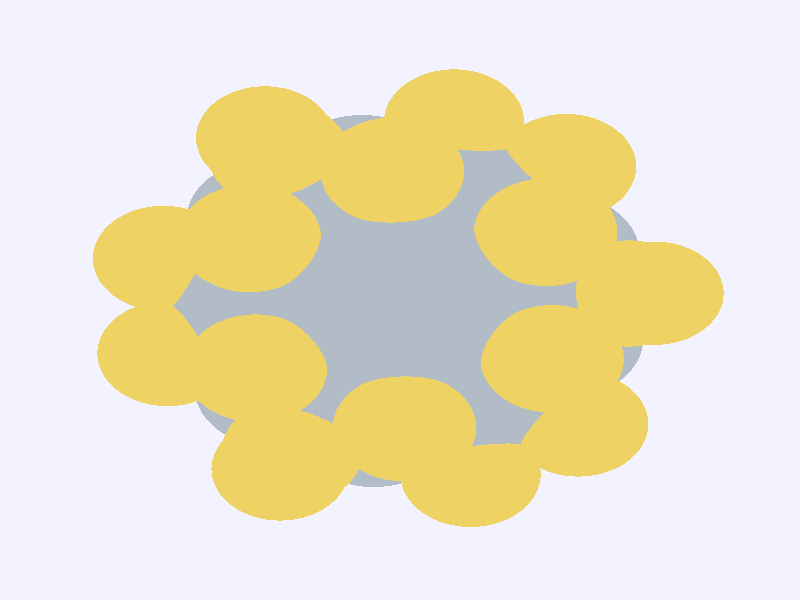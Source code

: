 #include "colors.inc"
#include "shapes.inc"
#include "textures.inc"
#declare Smooth = finish {specular 0.3 roughness 0.07}
#declare BondWidth = 0.1;

//declare atom colour for bonds and the atom itself
#declare CColour = rgb < 0.4392, 0.5020, 0.5647 >;

//declare the atom itself
#declare C =
  sphere {
    <0.0, 0.0, 0.0>, 1.65
    texture {
      pigment {colour CColour}
       finish  {Smooth}
    }
  }

//declare atom colour for bonds and the atom itself
#declare FColour = rgb < 0.8549, 0.6471, 0.1255 >;

//declare the atom itself
#declare F =
  sphere {
    <0.0, 0.0, 0.0>, 1.4
    texture {
      pigment {colour FColour}
       finish  {Smooth}
    }
  }

camera {
  direction < 0, 0, 5>
  up        < 0, 1, 0>
  right     < 1, 0, 0>
  location  < 0, 0, 81.3701296 >
  look_at   < 0, 0,-71.3701296 >
}

light_source {
   < -35.6850648, 35.6850648, 71.3701296>
   colour White
}
light_source {
   < 35.6850648, 35.6850648, 71.3701296>
   colour White
}

background { colour rgb < 0.9000, 0.9000, 1.0000 > }

/* lump the whole cluster into a union that is closed at the end
of the file */
union {

// declaring atom positions:
#declare A1  = < -1.212101, -0.631199,  2.138824 >;
#declare A2  = < -0.044336, -1.358957,  2.132642 >;
#declare A3  = < -2.547349, -1.173361,  1.989054 >;
#declare A4  = < -2.508318, -2.481232,  1.113108 >;
#declare A5  = < -3.357711,  0.124325,  1.520577 >;
#declare A6  = < -3.800399,  0.134169,  0.007314 >;
#declare A7  = < -2.455828,  1.364558,  1.975987 >;
#declare A8  = < -2.326500,  2.660907,  1.090375 >;
#declare A9  = < -1.162427,  0.730485,  2.127857 >;
#declare A10  = <  0.052514,  1.375057,  2.118419 >;
#declare A11  = <  0.054965, -2.797638,  1.991468 >;
#declare A12  = < -1.134498, -3.338862,  1.115260 >;
#declare A13  = <  1.157593, -0.719688,  2.123972 >;
#declare A14  = <  1.205493,  0.653875,  2.118080 >;
#declare A15  = <  1.578273, -2.960212,  1.528375 >;
#declare A16  = <  1.785421, -3.358345,  0.016325 >;
#declare A17  = <  2.295386, -1.605144,  1.982225 >;
#declare A18  = <  3.408021, -0.924831,  1.100016 >;
#declare A19  = < -2.718766, -2.189300, -0.330539 >;
#declare A20  = < -3.351150, -1.038070, -0.830060 >;
#declare A21  = < -0.776008, -3.404603, -0.326990 >;
#declare A22  = <  0.537740, -3.470918, -0.824223 >;
#declare A23  = < -1.777171, -2.847090, -1.106891 >;
#declare A24  = < -1.530226, -2.454561, -2.431202 >;
#declare A25  = < -3.270891,  1.264821, -0.840213 >;
#declare A26  = < -2.558558,  2.373125, -0.350751 >;
#declare A27  = < -3.026898, -0.593700, -2.115675 >;
#declare A28  = < -2.152794, -1.330320, -2.942939 >;
#declare A29  = < -2.978518,  0.787194, -2.121416 >;
#declare A30  = < -2.054754,  1.453091, -2.955323 >;
#declare A31  = < -0.896171,  3.419778,  1.085558 >;
#declare A32  = <  0.251840,  2.802713,  1.965550 >;
#declare A33  = < -1.573686,  2.956178, -1.131555 >;
#declare A34  = < -1.355194,  2.535775, -2.452921 >;
#declare A35  = < -0.535057,  3.448809, -0.357108 >;
#declare A36  = <  0.779164,  3.417642, -0.853683 >;
#declare A37  = <  1.782398,  2.854904,  1.502608 >;
#declare A38  = <  2.017048,  3.225152, -0.011890 >;
#declare A39  = <  2.404033,  1.457080,  1.969044 >;
#declare A40  = <  3.464289,  0.693331,  1.092621 >;
#declare A41  = <  0.798766, -2.985595, -2.109176 >;
#declare A42  = < -0.244821, -2.523696, -2.939821 >;
#declare A43  = <  2.572645, -2.388625, -0.830041 >;
#declare A44  = <  3.255978, -1.262449, -0.341318 >;
#declare A45  = <  2.017798, -2.337305, -2.113473 >;
#declare A46  = <  2.214847, -1.216247, -2.948766 >;
#declare A47  = < -1.241154, -0.678774, -3.776658 >;
#declare A48  = < -1.191497,  0.732324, -3.782697 >;
#declare A49  = < -0.056122, -1.420521, -3.774404 >;
#declare A50  = <  1.191179, -0.757303, -3.778733 >;
#declare A51  = < -0.067713,  2.509063, -2.961587 >;
#declare A52  = <  1.005121,  2.904277, -2.135738 >;
#declare A53  = <  0.042875,  1.388207, -3.787187 >;
#declare A54  = <  1.238993,  0.639600, -3.785099 >;
#declare A55  = <  2.734133,  2.195423, -0.851155 >;
#declare A56  = <  3.336320,  1.027756, -0.351699 >;
#declare A57  = <  2.177057,  2.171987, -2.133793 >;
#declare A58  = <  2.293514,  1.032317, -2.958625 >;
#declare A59  = <  3.350810, -0.122281, -1.124068 >;
#declare A60  = <  2.880664, -0.111733, -2.445415 >;
#declare A61  = < -2.966877, -1.531048,  3.262902 >;
#declare A62  = < -2.844076,  1.761066,  3.248610 >;
#declare A63  = <  0.148051,  3.347566,  3.237895 >;
#declare A64  = < -0.086846, -3.323316,  3.267531 >;
#declare A65  = <  2.816617, -1.776036,  3.257321 >;
#declare A66  = < -4.523782,  0.170726,  2.276653 >;
#declare A67  = < -3.313886,  3.550542,  1.484791 >;
#declare A68  = < -1.077562,  4.737534,  1.477535 >;
#declare A69  = <  2.402270,  3.846810,  2.254660 >;
#declare A70  = <  2.935459,  1.602687,  3.242671 >;
#declare A71  = <  4.728297,  1.107006,  1.488084 >;
#declare A72  = <  4.638621, -1.423225,  1.499569 >;
#declare A73  = <  2.127287, -3.986152,  2.288957 >;
#declare A74  = < -1.408109, -4.637488,  1.517507 >;
#declare A75  = < -3.556203, -3.297007,  1.512727 >;
#declare A76  = < -5.184221,  0.182078, -0.067248 >;
#declare A77  = <  2.435535, -4.582106, -0.051472 >;
#declare A78  = <  2.751170,  4.398999, -0.091110 >;

// place the atoms:
  object {
    C
    translate A1
  }
  object {
    C
    translate A2
  }
  object {
    C
    translate A3
  }
  object {
    C
    translate A4
  }
  object {
    C
    translate A5
  }
  object {
    C
    translate A6
  }
  object {
    C
    translate A7
  }
  object {
    C
    translate A8
  }
  object {
    C
    translate A9
  }
  object {
    C
    translate A10
  }
  object {
    C
    translate A11
  }
  object {
    C
    translate A12
  }
  object {
    C
    translate A13
  }
  object {
    C
    translate A14
  }
  object {
    C
    translate A15
  }
  object {
    C
    translate A16
  }
  object {
    C
    translate A17
  }
  object {
    C
    translate A18
  }
  object {
    C
    translate A19
  }
  object {
    C
    translate A20
  }
  object {
    C
    translate A21
  }
  object {
    C
    translate A22
  }
  object {
    C
    translate A23
  }
  object {
    C
    translate A24
  }
  object {
    C
    translate A25
  }
  object {
    C
    translate A26
  }
  object {
    C
    translate A27
  }
  object {
    C
    translate A28
  }
  object {
    C
    translate A29
  }
  object {
    C
    translate A30
  }
  object {
    C
    translate A31
  }
  object {
    C
    translate A32
  }
  object {
    C
    translate A33
  }
  object {
    C
    translate A34
  }
  object {
    C
    translate A35
  }
  object {
    C
    translate A36
  }
  object {
    C
    translate A37
  }
  object {
    C
    translate A38
  }
  object {
    C
    translate A39
  }
  object {
    C
    translate A40
  }
  object {
    C
    translate A41
  }
  object {
    C
    translate A42
  }
  object {
    C
    translate A43
  }
  object {
    C
    translate A44
  }
  object {
    C
    translate A45
  }
  object {
    C
    translate A46
  }
  object {
    C
    translate A47
  }
  object {
    C
    translate A48
  }
  object {
    C
    translate A49
  }
  object {
    C
    translate A50
  }
  object {
    C
    translate A51
  }
  object {
    C
    translate A52
  }
  object {
    C
    translate A53
  }
  object {
    C
    translate A54
  }
  object {
    C
    translate A55
  }
  object {
    C
    translate A56
  }
  object {
    C
    translate A57
  }
  object {
    C
    translate A58
  }
  object {
    C
    translate A59
  }
  object {
    C
    translate A60
  }
  object {
    F
    translate A61
  }
  object {
    F
    translate A62
  }
  object {
    F
    translate A63
  }
  object {
    F
    translate A64
  }
  object {
    F
    translate A65
  }
  object {
    F
    translate A66
  }
  object {
    F
    translate A67
  }
  object {
    F
    translate A68
  }
  object {
    F
    translate A69
  }
  object {
    F
    translate A70
  }
  object {
    F
    translate A71
  }
  object {
    F
    translate A72
  }
  object {
    F
    translate A73
  }
  object {
    F
    translate A74
  }
  object {
    F
    translate A75
  }
  object {
    F
    translate A76
  }
  object {
    F
    translate A77
  }
  object {
    F
    translate A78
  }

//declare the bonding as symbolic conections:

// Bond from atom 1 to 2
  cylinder {
    A1,
    A2,
    BondWidth
  pigment {colour CColour}
  finish  {Smooth}
}

// Bond from atom 1 to 3
  cylinder {
    A1,
    A3,
    BondWidth
  pigment {colour CColour}
  finish  {Smooth}
}

// Bond from atom 1 to 9
  cylinder {
    A1,
    A9,
    BondWidth
  pigment {colour CColour}
  finish  {Smooth}
}

// Bond from atom 2 to 11
  cylinder {
    A2,
    A11,
    BondWidth
  pigment {colour CColour}
  finish  {Smooth}
}

// Bond from atom 2 to 13
  cylinder {
    A2,
    A13,
    BondWidth
  pigment {colour CColour}
  finish  {Smooth}
}

// Bond from atom 3 to 4
  cylinder {
    A3,
    A4,
    BondWidth
  pigment {colour CColour}
  finish  {Smooth}
}

// Bond from atom 3 to 5
  cylinder {
    A3,
    A5,
    BondWidth
  pigment {colour CColour}
  finish  {Smooth}
}

// Bond from atom 3 to 61
  cylinder {
    A3,
    ((A3+A61)/2),
    BondWidth
  pigment {colour CColour}
  finish  {Smooth}
}
  cylinder {
    A61,
    ((A3+A61)/2),
    BondWidth
  pigment {colour FColour}
  finish  {Smooth}
}

// Bond from atom 4 to 12
  cylinder {
    A4,
    A12,
    BondWidth
  pigment {colour CColour}
  finish  {Smooth}
}

// Bond from atom 4 to 19
  cylinder {
    A4,
    A19,
    BondWidth
  pigment {colour CColour}
  finish  {Smooth}
}

// Bond from atom 4 to 75
  cylinder {
    A4,
    ((A4+A75)/2),
    BondWidth
  pigment {colour CColour}
  finish  {Smooth}
}
  cylinder {
    A75,
    ((A4+A75)/2),
    BondWidth
  pigment {colour FColour}
  finish  {Smooth}
}

// Bond from atom 5 to 6
  cylinder {
    A5,
    A6,
    BondWidth
  pigment {colour CColour}
  finish  {Smooth}
}

// Bond from atom 5 to 7
  cylinder {
    A5,
    A7,
    BondWidth
  pigment {colour CColour}
  finish  {Smooth}
}

// Bond from atom 5 to 66
  cylinder {
    A5,
    ((A5+A66)/2),
    BondWidth
  pigment {colour CColour}
  finish  {Smooth}
}
  cylinder {
    A66,
    ((A5+A66)/2),
    BondWidth
  pigment {colour FColour}
  finish  {Smooth}
}

// Bond from atom 6 to 20
  cylinder {
    A6,
    A20,
    BondWidth
  pigment {colour CColour}
  finish  {Smooth}
}

// Bond from atom 6 to 25
  cylinder {
    A6,
    A25,
    BondWidth
  pigment {colour CColour}
  finish  {Smooth}
}

// Bond from atom 6 to 76
  cylinder {
    A6,
    ((A6+A76)/2),
    BondWidth
  pigment {colour CColour}
  finish  {Smooth}
}
  cylinder {
    A76,
    ((A6+A76)/2),
    BondWidth
  pigment {colour FColour}
  finish  {Smooth}
}

// Bond from atom 7 to 8
  cylinder {
    A7,
    A8,
    BondWidth
  pigment {colour CColour}
  finish  {Smooth}
}

// Bond from atom 7 to 9
  cylinder {
    A7,
    A9,
    BondWidth
  pigment {colour CColour}
  finish  {Smooth}
}

// Bond from atom 7 to 62
  cylinder {
    A7,
    ((A7+A62)/2),
    BondWidth
  pigment {colour CColour}
  finish  {Smooth}
}
  cylinder {
    A62,
    ((A7+A62)/2),
    BondWidth
  pigment {colour FColour}
  finish  {Smooth}
}

// Bond from atom 8 to 26
  cylinder {
    A8,
    A26,
    BondWidth
  pigment {colour CColour}
  finish  {Smooth}
}

// Bond from atom 8 to 31
  cylinder {
    A8,
    A31,
    BondWidth
  pigment {colour CColour}
  finish  {Smooth}
}

// Bond from atom 8 to 67
  cylinder {
    A8,
    ((A8+A67)/2),
    BondWidth
  pigment {colour CColour}
  finish  {Smooth}
}
  cylinder {
    A67,
    ((A8+A67)/2),
    BondWidth
  pigment {colour FColour}
  finish  {Smooth}
}

// Bond from atom 9 to 10
  cylinder {
    A9,
    A10,
    BondWidth
  pigment {colour CColour}
  finish  {Smooth}
}

// Bond from atom 10 to 14
  cylinder {
    A10,
    A14,
    BondWidth
  pigment {colour CColour}
  finish  {Smooth}
}

// Bond from atom 10 to 32
  cylinder {
    A10,
    A32,
    BondWidth
  pigment {colour CColour}
  finish  {Smooth}
}

// Bond from atom 11 to 12
  cylinder {
    A11,
    A12,
    BondWidth
  pigment {colour CColour}
  finish  {Smooth}
}

// Bond from atom 11 to 15
  cylinder {
    A11,
    A15,
    BondWidth
  pigment {colour CColour}
  finish  {Smooth}
}

// Bond from atom 11 to 64
  cylinder {
    A11,
    ((A11+A64)/2),
    BondWidth
  pigment {colour CColour}
  finish  {Smooth}
}
  cylinder {
    A64,
    ((A11+A64)/2),
    BondWidth
  pigment {colour FColour}
  finish  {Smooth}
}

// Bond from atom 12 to 21
  cylinder {
    A12,
    A21,
    BondWidth
  pigment {colour CColour}
  finish  {Smooth}
}

// Bond from atom 12 to 74
  cylinder {
    A12,
    ((A12+A74)/2),
    BondWidth
  pigment {colour CColour}
  finish  {Smooth}
}
  cylinder {
    A74,
    ((A12+A74)/2),
    BondWidth
  pigment {colour FColour}
  finish  {Smooth}
}

// Bond from atom 13 to 14
  cylinder {
    A13,
    A14,
    BondWidth
  pigment {colour CColour}
  finish  {Smooth}
}

// Bond from atom 13 to 17
  cylinder {
    A13,
    A17,
    BondWidth
  pigment {colour CColour}
  finish  {Smooth}
}

// Bond from atom 14 to 39
  cylinder {
    A14,
    A39,
    BondWidth
  pigment {colour CColour}
  finish  {Smooth}
}

// Bond from atom 15 to 16
  cylinder {
    A15,
    A16,
    BondWidth
  pigment {colour CColour}
  finish  {Smooth}
}

// Bond from atom 15 to 17
  cylinder {
    A15,
    A17,
    BondWidth
  pigment {colour CColour}
  finish  {Smooth}
}

// Bond from atom 15 to 73
  cylinder {
    A15,
    ((A15+A73)/2),
    BondWidth
  pigment {colour CColour}
  finish  {Smooth}
}
  cylinder {
    A73,
    ((A15+A73)/2),
    BondWidth
  pigment {colour FColour}
  finish  {Smooth}
}

// Bond from atom 16 to 22
  cylinder {
    A16,
    A22,
    BondWidth
  pigment {colour CColour}
  finish  {Smooth}
}

// Bond from atom 16 to 43
  cylinder {
    A16,
    A43,
    BondWidth
  pigment {colour CColour}
  finish  {Smooth}
}

// Bond from atom 16 to 77
  cylinder {
    A16,
    ((A16+A77)/2),
    BondWidth
  pigment {colour CColour}
  finish  {Smooth}
}
  cylinder {
    A77,
    ((A16+A77)/2),
    BondWidth
  pigment {colour FColour}
  finish  {Smooth}
}

// Bond from atom 17 to 18
  cylinder {
    A17,
    A18,
    BondWidth
  pigment {colour CColour}
  finish  {Smooth}
}

// Bond from atom 17 to 65
  cylinder {
    A17,
    ((A17+A65)/2),
    BondWidth
  pigment {colour CColour}
  finish  {Smooth}
}
  cylinder {
    A65,
    ((A17+A65)/2),
    BondWidth
  pigment {colour FColour}
  finish  {Smooth}
}

// Bond from atom 18 to 40
  cylinder {
    A18,
    A40,
    BondWidth
  pigment {colour CColour}
  finish  {Smooth}
}

// Bond from atom 18 to 44
  cylinder {
    A18,
    A44,
    BondWidth
  pigment {colour CColour}
  finish  {Smooth}
}

// Bond from atom 18 to 72
  cylinder {
    A18,
    ((A18+A72)/2),
    BondWidth
  pigment {colour CColour}
  finish  {Smooth}
}
  cylinder {
    A72,
    ((A18+A72)/2),
    BondWidth
  pigment {colour FColour}
  finish  {Smooth}
}

// Bond from atom 19 to 20
  cylinder {
    A19,
    A20,
    BondWidth
  pigment {colour CColour}
  finish  {Smooth}
}

// Bond from atom 19 to 23
  cylinder {
    A19,
    A23,
    BondWidth
  pigment {colour CColour}
  finish  {Smooth}
}

// Bond from atom 20 to 27
  cylinder {
    A20,
    A27,
    BondWidth
  pigment {colour CColour}
  finish  {Smooth}
}

// Bond from atom 21 to 22
  cylinder {
    A21,
    A22,
    BondWidth
  pigment {colour CColour}
  finish  {Smooth}
}

// Bond from atom 21 to 23
  cylinder {
    A21,
    A23,
    BondWidth
  pigment {colour CColour}
  finish  {Smooth}
}

// Bond from atom 22 to 41
  cylinder {
    A22,
    A41,
    BondWidth
  pigment {colour CColour}
  finish  {Smooth}
}

// Bond from atom 23 to 24
  cylinder {
    A23,
    A24,
    BondWidth
  pigment {colour CColour}
  finish  {Smooth}
}

// Bond from atom 24 to 28
  cylinder {
    A24,
    A28,
    BondWidth
  pigment {colour CColour}
  finish  {Smooth}
}

// Bond from atom 24 to 42
  cylinder {
    A24,
    A42,
    BondWidth
  pigment {colour CColour}
  finish  {Smooth}
}

// Bond from atom 25 to 26
  cylinder {
    A25,
    A26,
    BondWidth
  pigment {colour CColour}
  finish  {Smooth}
}

// Bond from atom 25 to 29
  cylinder {
    A25,
    A29,
    BondWidth
  pigment {colour CColour}
  finish  {Smooth}
}

// Bond from atom 26 to 33
  cylinder {
    A26,
    A33,
    BondWidth
  pigment {colour CColour}
  finish  {Smooth}
}

// Bond from atom 27 to 28
  cylinder {
    A27,
    A28,
    BondWidth
  pigment {colour CColour}
  finish  {Smooth}
}

// Bond from atom 27 to 29
  cylinder {
    A27,
    A29,
    BondWidth
  pigment {colour CColour}
  finish  {Smooth}
}

// Bond from atom 28 to 47
  cylinder {
    A28,
    A47,
    BondWidth
  pigment {colour CColour}
  finish  {Smooth}
}

// Bond from atom 29 to 30
  cylinder {
    A29,
    A30,
    BondWidth
  pigment {colour CColour}
  finish  {Smooth}
}

// Bond from atom 30 to 34
  cylinder {
    A30,
    A34,
    BondWidth
  pigment {colour CColour}
  finish  {Smooth}
}

// Bond from atom 30 to 48
  cylinder {
    A30,
    A48,
    BondWidth
  pigment {colour CColour}
  finish  {Smooth}
}

// Bond from atom 31 to 32
  cylinder {
    A31,
    A32,
    BondWidth
  pigment {colour CColour}
  finish  {Smooth}
}

// Bond from atom 31 to 35
  cylinder {
    A31,
    A35,
    BondWidth
  pigment {colour CColour}
  finish  {Smooth}
}

// Bond from atom 31 to 68
  cylinder {
    A31,
    ((A31+A68)/2),
    BondWidth
  pigment {colour CColour}
  finish  {Smooth}
}
  cylinder {
    A68,
    ((A31+A68)/2),
    BondWidth
  pigment {colour FColour}
  finish  {Smooth}
}

// Bond from atom 32 to 37
  cylinder {
    A32,
    A37,
    BondWidth
  pigment {colour CColour}
  finish  {Smooth}
}

// Bond from atom 32 to 63
  cylinder {
    A32,
    ((A32+A63)/2),
    BondWidth
  pigment {colour CColour}
  finish  {Smooth}
}
  cylinder {
    A63,
    ((A32+A63)/2),
    BondWidth
  pigment {colour FColour}
  finish  {Smooth}
}

// Bond from atom 33 to 34
  cylinder {
    A33,
    A34,
    BondWidth
  pigment {colour CColour}
  finish  {Smooth}
}

// Bond from atom 33 to 35
  cylinder {
    A33,
    A35,
    BondWidth
  pigment {colour CColour}
  finish  {Smooth}
}

// Bond from atom 34 to 51
  cylinder {
    A34,
    A51,
    BondWidth
  pigment {colour CColour}
  finish  {Smooth}
}

// Bond from atom 35 to 36
  cylinder {
    A35,
    A36,
    BondWidth
  pigment {colour CColour}
  finish  {Smooth}
}

// Bond from atom 36 to 38
  cylinder {
    A36,
    A38,
    BondWidth
  pigment {colour CColour}
  finish  {Smooth}
}

// Bond from atom 36 to 52
  cylinder {
    A36,
    A52,
    BondWidth
  pigment {colour CColour}
  finish  {Smooth}
}

// Bond from atom 37 to 38
  cylinder {
    A37,
    A38,
    BondWidth
  pigment {colour CColour}
  finish  {Smooth}
}

// Bond from atom 37 to 39
  cylinder {
    A37,
    A39,
    BondWidth
  pigment {colour CColour}
  finish  {Smooth}
}

// Bond from atom 37 to 69
  cylinder {
    A37,
    ((A37+A69)/2),
    BondWidth
  pigment {colour CColour}
  finish  {Smooth}
}
  cylinder {
    A69,
    ((A37+A69)/2),
    BondWidth
  pigment {colour FColour}
  finish  {Smooth}
}

// Bond from atom 38 to 55
  cylinder {
    A38,
    A55,
    BondWidth
  pigment {colour CColour}
  finish  {Smooth}
}

// Bond from atom 38 to 78
  cylinder {
    A38,
    ((A38+A78)/2),
    BondWidth
  pigment {colour CColour}
  finish  {Smooth}
}
  cylinder {
    A78,
    ((A38+A78)/2),
    BondWidth
  pigment {colour FColour}
  finish  {Smooth}
}

// Bond from atom 39 to 40
  cylinder {
    A39,
    A40,
    BondWidth
  pigment {colour CColour}
  finish  {Smooth}
}

// Bond from atom 39 to 70
  cylinder {
    A39,
    ((A39+A70)/2),
    BondWidth
  pigment {colour CColour}
  finish  {Smooth}
}
  cylinder {
    A70,
    ((A39+A70)/2),
    BondWidth
  pigment {colour FColour}
  finish  {Smooth}
}

// Bond from atom 40 to 56
  cylinder {
    A40,
    A56,
    BondWidth
  pigment {colour CColour}
  finish  {Smooth}
}

// Bond from atom 40 to 71
  cylinder {
    A40,
    ((A40+A71)/2),
    BondWidth
  pigment {colour CColour}
  finish  {Smooth}
}
  cylinder {
    A71,
    ((A40+A71)/2),
    BondWidth
  pigment {colour FColour}
  finish  {Smooth}
}

// Bond from atom 41 to 42
  cylinder {
    A41,
    A42,
    BondWidth
  pigment {colour CColour}
  finish  {Smooth}
}

// Bond from atom 41 to 45
  cylinder {
    A41,
    A45,
    BondWidth
  pigment {colour CColour}
  finish  {Smooth}
}

// Bond from atom 42 to 49
  cylinder {
    A42,
    A49,
    BondWidth
  pigment {colour CColour}
  finish  {Smooth}
}

// Bond from atom 43 to 44
  cylinder {
    A43,
    A44,
    BondWidth
  pigment {colour CColour}
  finish  {Smooth}
}

// Bond from atom 43 to 45
  cylinder {
    A43,
    A45,
    BondWidth
  pigment {colour CColour}
  finish  {Smooth}
}

// Bond from atom 44 to 59
  cylinder {
    A44,
    A59,
    BondWidth
  pigment {colour CColour}
  finish  {Smooth}
}

// Bond from atom 45 to 46
  cylinder {
    A45,
    A46,
    BondWidth
  pigment {colour CColour}
  finish  {Smooth}
}

// Bond from atom 46 to 50
  cylinder {
    A46,
    A50,
    BondWidth
  pigment {colour CColour}
  finish  {Smooth}
}

// Bond from atom 46 to 60
  cylinder {
    A46,
    A60,
    BondWidth
  pigment {colour CColour}
  finish  {Smooth}
}

// Bond from atom 47 to 48
  cylinder {
    A47,
    A48,
    BondWidth
  pigment {colour CColour}
  finish  {Smooth}
}

// Bond from atom 47 to 49
  cylinder {
    A47,
    A49,
    BondWidth
  pigment {colour CColour}
  finish  {Smooth}
}

// Bond from atom 48 to 53
  cylinder {
    A48,
    A53,
    BondWidth
  pigment {colour CColour}
  finish  {Smooth}
}

// Bond from atom 49 to 50
  cylinder {
    A49,
    A50,
    BondWidth
  pigment {colour CColour}
  finish  {Smooth}
}

// Bond from atom 50 to 54
  cylinder {
    A50,
    A54,
    BondWidth
  pigment {colour CColour}
  finish  {Smooth}
}

// Bond from atom 51 to 52
  cylinder {
    A51,
    A52,
    BondWidth
  pigment {colour CColour}
  finish  {Smooth}
}

// Bond from atom 51 to 53
  cylinder {
    A51,
    A53,
    BondWidth
  pigment {colour CColour}
  finish  {Smooth}
}

// Bond from atom 52 to 57
  cylinder {
    A52,
    A57,
    BondWidth
  pigment {colour CColour}
  finish  {Smooth}
}

// Bond from atom 53 to 54
  cylinder {
    A53,
    A54,
    BondWidth
  pigment {colour CColour}
  finish  {Smooth}
}

// Bond from atom 54 to 58
  cylinder {
    A54,
    A58,
    BondWidth
  pigment {colour CColour}
  finish  {Smooth}
}

// Bond from atom 55 to 56
  cylinder {
    A55,
    A56,
    BondWidth
  pigment {colour CColour}
  finish  {Smooth}
}

// Bond from atom 55 to 57
  cylinder {
    A55,
    A57,
    BondWidth
  pigment {colour CColour}
  finish  {Smooth}
}

// Bond from atom 56 to 59
  cylinder {
    A56,
    A59,
    BondWidth
  pigment {colour CColour}
  finish  {Smooth}
}

// Bond from atom 57 to 58
  cylinder {
    A57,
    A58,
    BondWidth
  pigment {colour CColour}
  finish  {Smooth}
}

// Bond from atom 58 to 60
  cylinder {
    A58,
    A60,
    BondWidth
  pigment {colour CColour}
  finish  {Smooth}
}

// Bond from atom 59 to 60
  cylinder {
    A59,
    A60,
    BondWidth
  pigment {colour CColour}
  finish  {Smooth}
}

// any rotation/translation statements here affect the whole cluster
// e.g. rotate 30*x

}